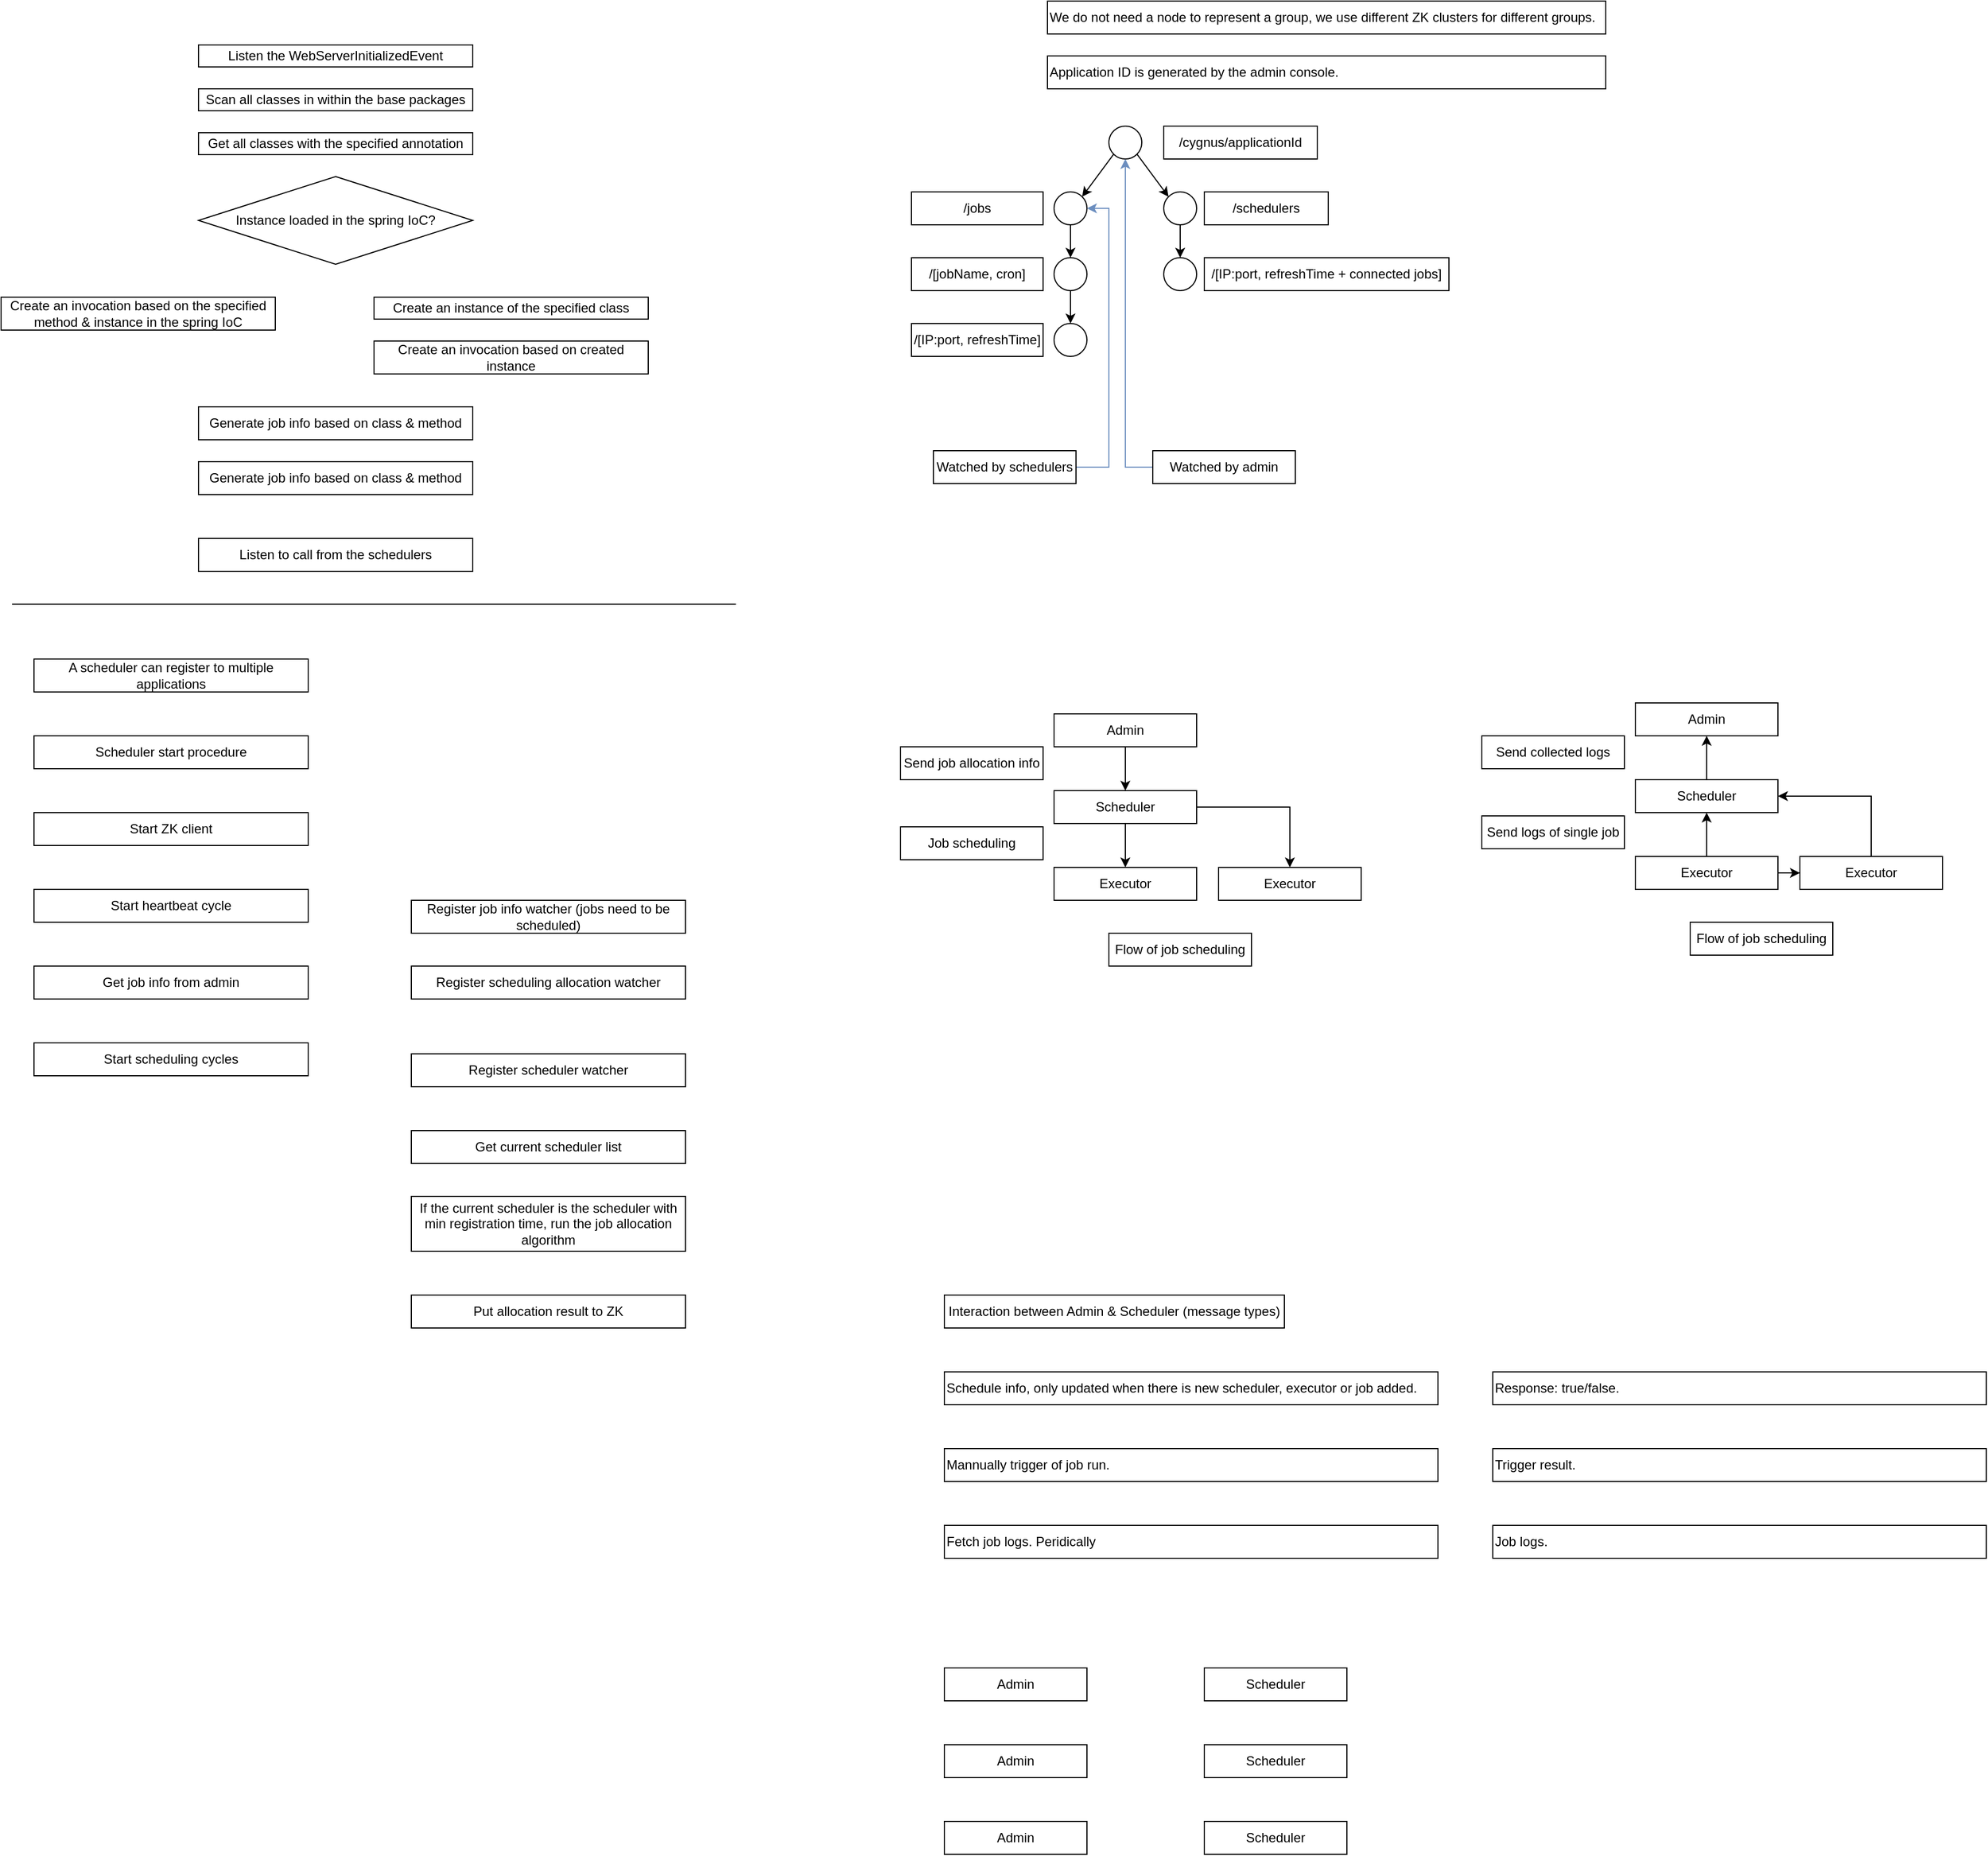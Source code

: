 <mxfile version="21.7.2" type="github">
  <diagram name="第 1 页" id="5EeTXoFenc_YiNX9l1NI">
    <mxGraphModel dx="988" dy="535" grid="1" gridSize="10" guides="1" tooltips="1" connect="1" arrows="1" fold="1" page="1" pageScale="1" pageWidth="827" pageHeight="1169" math="0" shadow="0">
      <root>
        <mxCell id="0" />
        <mxCell id="1" parent="0" />
        <mxCell id="MFsD-34qDo7G34yyTd13-1" value="Listen the&amp;nbsp;WebServerInitializedEvent" style="rounded=0;whiteSpace=wrap;html=1;" parent="1" vertex="1">
          <mxGeometry x="220" y="50" width="250" height="20" as="geometry" />
        </mxCell>
        <mxCell id="MFsD-34qDo7G34yyTd13-4" value="Scan all classes in within the base packages" style="rounded=0;whiteSpace=wrap;html=1;" parent="1" vertex="1">
          <mxGeometry x="220" y="90" width="250" height="20" as="geometry" />
        </mxCell>
        <mxCell id="MFsD-34qDo7G34yyTd13-5" value="Get all classes with the specified annotation" style="rounded=0;whiteSpace=wrap;html=1;" parent="1" vertex="1">
          <mxGeometry x="220" y="130" width="250" height="20" as="geometry" />
        </mxCell>
        <mxCell id="W75cND2qvZO_ZwM8Ezsm-1" value="Create an invocation based on the specified method &amp;amp; instance in the spring IoC" style="rounded=0;whiteSpace=wrap;html=1;" parent="1" vertex="1">
          <mxGeometry x="40" y="280" width="250" height="30" as="geometry" />
        </mxCell>
        <mxCell id="W75cND2qvZO_ZwM8Ezsm-2" value="Instance loaded in the spring IoC?" style="rhombus;whiteSpace=wrap;html=1;" parent="1" vertex="1">
          <mxGeometry x="220" y="170" width="250" height="80" as="geometry" />
        </mxCell>
        <mxCell id="W75cND2qvZO_ZwM8Ezsm-3" value="Create an instance of the specified class" style="rounded=0;whiteSpace=wrap;html=1;" parent="1" vertex="1">
          <mxGeometry x="380" y="280" width="250" height="20" as="geometry" />
        </mxCell>
        <mxCell id="W75cND2qvZO_ZwM8Ezsm-4" value="Create an invocation based on created instance" style="rounded=0;whiteSpace=wrap;html=1;" parent="1" vertex="1">
          <mxGeometry x="380" y="320" width="250" height="30" as="geometry" />
        </mxCell>
        <mxCell id="W75cND2qvZO_ZwM8Ezsm-5" value="Generate job info based on class &amp;amp; method" style="rounded=0;whiteSpace=wrap;html=1;" parent="1" vertex="1">
          <mxGeometry x="220" y="380" width="250" height="30" as="geometry" />
        </mxCell>
        <mxCell id="W75cND2qvZO_ZwM8Ezsm-10" value="Listen to call from the schedulers" style="rounded=0;whiteSpace=wrap;html=1;" parent="1" vertex="1">
          <mxGeometry x="220" y="500" width="250" height="30" as="geometry" />
        </mxCell>
        <mxCell id="DGsf9-MeSTJs5lk7nA3e-1" value="Generate job info based on class &amp;amp; method" style="rounded=0;whiteSpace=wrap;html=1;" parent="1" vertex="1">
          <mxGeometry x="220" y="430" width="250" height="30" as="geometry" />
        </mxCell>
        <mxCell id="4Q25WiTdi54f8AYO-q5Q-1" value="Scheduler start procedure" style="rounded=0;whiteSpace=wrap;html=1;" parent="1" vertex="1">
          <mxGeometry x="70" y="680" width="250" height="30" as="geometry" />
        </mxCell>
        <mxCell id="4Q25WiTdi54f8AYO-q5Q-2" value="" style="endArrow=none;html=1;rounded=0;" parent="1" edge="1">
          <mxGeometry width="50" height="50" relative="1" as="geometry">
            <mxPoint x="50" y="560" as="sourcePoint" />
            <mxPoint x="710" y="560" as="targetPoint" />
          </mxGeometry>
        </mxCell>
        <mxCell id="4Q25WiTdi54f8AYO-q5Q-3" value="Start ZK client" style="rounded=0;whiteSpace=wrap;html=1;" parent="1" vertex="1">
          <mxGeometry x="70" y="750" width="250" height="30" as="geometry" />
        </mxCell>
        <mxCell id="4Q25WiTdi54f8AYO-q5Q-4" value="Get current scheduler list" style="rounded=0;whiteSpace=wrap;html=1;" parent="1" vertex="1">
          <mxGeometry x="414" y="1040" width="250" height="30" as="geometry" />
        </mxCell>
        <mxCell id="4Q25WiTdi54f8AYO-q5Q-5" value="If the current scheduler is the scheduler with min registration time, run the job allocation algorithm" style="rounded=0;whiteSpace=wrap;html=1;" parent="1" vertex="1">
          <mxGeometry x="414" y="1100" width="250" height="50" as="geometry" />
        </mxCell>
        <mxCell id="4Q25WiTdi54f8AYO-q5Q-6" value="Register scheduler watcher" style="rounded=0;whiteSpace=wrap;html=1;" parent="1" vertex="1">
          <mxGeometry x="414" y="970" width="250" height="30" as="geometry" />
        </mxCell>
        <mxCell id="4Q25WiTdi54f8AYO-q5Q-7" value="Start scheduling cycles" style="rounded=0;whiteSpace=wrap;html=1;" parent="1" vertex="1">
          <mxGeometry x="70" y="960" width="250" height="30" as="geometry" />
        </mxCell>
        <mxCell id="4Q25WiTdi54f8AYO-q5Q-8" value="Put allocation result to ZK" style="rounded=0;whiteSpace=wrap;html=1;" parent="1" vertex="1">
          <mxGeometry x="414" y="1190" width="250" height="30" as="geometry" />
        </mxCell>
        <mxCell id="4Q25WiTdi54f8AYO-q5Q-10" value="Register scheduling allocation watcher" style="rounded=0;whiteSpace=wrap;html=1;" parent="1" vertex="1">
          <mxGeometry x="414" y="890" width="250" height="30" as="geometry" />
        </mxCell>
        <mxCell id="4Q25WiTdi54f8AYO-q5Q-11" value="Get job info from admin" style="rounded=0;whiteSpace=wrap;html=1;" parent="1" vertex="1">
          <mxGeometry x="70" y="890" width="250" height="30" as="geometry" />
        </mxCell>
        <mxCell id="4Q25WiTdi54f8AYO-q5Q-12" value="Register job info watcher (jobs need to be scheduled)" style="rounded=0;whiteSpace=wrap;html=1;" parent="1" vertex="1">
          <mxGeometry x="414" y="830" width="250" height="30" as="geometry" />
        </mxCell>
        <mxCell id="4Q25WiTdi54f8AYO-q5Q-13" value="Start heartbeat cycle" style="rounded=0;whiteSpace=wrap;html=1;" parent="1" vertex="1">
          <mxGeometry x="70" y="820" width="250" height="30" as="geometry" />
        </mxCell>
        <mxCell id="pBQQWS3VcoQOjUSulyyc-5" style="rounded=0;orthogonalLoop=1;jettySize=auto;html=1;exitX=0;exitY=1;exitDx=0;exitDy=0;entryX=1;entryY=0;entryDx=0;entryDy=0;" parent="1" source="pBQQWS3VcoQOjUSulyyc-2" target="pBQQWS3VcoQOjUSulyyc-4" edge="1">
          <mxGeometry relative="1" as="geometry" />
        </mxCell>
        <mxCell id="pBQQWS3VcoQOjUSulyyc-7" style="rounded=0;orthogonalLoop=1;jettySize=auto;html=1;exitX=1;exitY=1;exitDx=0;exitDy=0;entryX=0;entryY=0;entryDx=0;entryDy=0;" parent="1" source="pBQQWS3VcoQOjUSulyyc-2" target="pBQQWS3VcoQOjUSulyyc-6" edge="1">
          <mxGeometry relative="1" as="geometry" />
        </mxCell>
        <mxCell id="pBQQWS3VcoQOjUSulyyc-2" value="" style="ellipse;whiteSpace=wrap;html=1;aspect=fixed;" parent="1" vertex="1">
          <mxGeometry x="1050" y="124" width="30" height="30" as="geometry" />
        </mxCell>
        <mxCell id="pBQQWS3VcoQOjUSulyyc-3" value="/cygnus/applicationId" style="rounded=0;whiteSpace=wrap;html=1;" parent="1" vertex="1">
          <mxGeometry x="1100" y="124" width="140" height="30" as="geometry" />
        </mxCell>
        <mxCell id="pBQQWS3VcoQOjUSulyyc-12" style="edgeStyle=orthogonalEdgeStyle;rounded=0;orthogonalLoop=1;jettySize=auto;html=1;exitX=0.5;exitY=1;exitDx=0;exitDy=0;entryX=0.5;entryY=0;entryDx=0;entryDy=0;" parent="1" source="pBQQWS3VcoQOjUSulyyc-4" target="pBQQWS3VcoQOjUSulyyc-11" edge="1">
          <mxGeometry relative="1" as="geometry" />
        </mxCell>
        <mxCell id="pBQQWS3VcoQOjUSulyyc-4" value="" style="ellipse;whiteSpace=wrap;html=1;aspect=fixed;" parent="1" vertex="1">
          <mxGeometry x="1000" y="184" width="30" height="30" as="geometry" />
        </mxCell>
        <mxCell id="pBQQWS3VcoQOjUSulyyc-24" style="edgeStyle=orthogonalEdgeStyle;rounded=0;orthogonalLoop=1;jettySize=auto;html=1;exitX=0.5;exitY=1;exitDx=0;exitDy=0;entryX=0.5;entryY=0;entryDx=0;entryDy=0;" parent="1" source="pBQQWS3VcoQOjUSulyyc-6" target="pBQQWS3VcoQOjUSulyyc-23" edge="1">
          <mxGeometry relative="1" as="geometry" />
        </mxCell>
        <mxCell id="pBQQWS3VcoQOjUSulyyc-6" value="" style="ellipse;whiteSpace=wrap;html=1;aspect=fixed;" parent="1" vertex="1">
          <mxGeometry x="1100" y="184" width="30" height="30" as="geometry" />
        </mxCell>
        <mxCell id="pBQQWS3VcoQOjUSulyyc-8" value="/jobs" style="rounded=0;whiteSpace=wrap;html=1;" parent="1" vertex="1">
          <mxGeometry x="870" y="184" width="120" height="30" as="geometry" />
        </mxCell>
        <mxCell id="pBQQWS3VcoQOjUSulyyc-10" value="/schedulers" style="rounded=0;whiteSpace=wrap;html=1;" parent="1" vertex="1">
          <mxGeometry x="1137" y="184" width="113" height="30" as="geometry" />
        </mxCell>
        <mxCell id="pBQQWS3VcoQOjUSulyyc-15" style="edgeStyle=orthogonalEdgeStyle;rounded=0;orthogonalLoop=1;jettySize=auto;html=1;exitX=0.5;exitY=1;exitDx=0;exitDy=0;entryX=0.5;entryY=0;entryDx=0;entryDy=0;" parent="1" source="pBQQWS3VcoQOjUSulyyc-11" target="pBQQWS3VcoQOjUSulyyc-14" edge="1">
          <mxGeometry relative="1" as="geometry" />
        </mxCell>
        <mxCell id="pBQQWS3VcoQOjUSulyyc-11" value="" style="ellipse;whiteSpace=wrap;html=1;aspect=fixed;" parent="1" vertex="1">
          <mxGeometry x="1000" y="244" width="30" height="30" as="geometry" />
        </mxCell>
        <mxCell id="pBQQWS3VcoQOjUSulyyc-14" value="" style="ellipse;whiteSpace=wrap;html=1;aspect=fixed;" parent="1" vertex="1">
          <mxGeometry x="1000" y="304" width="30" height="30" as="geometry" />
        </mxCell>
        <mxCell id="pBQQWS3VcoQOjUSulyyc-16" value="/[jobName, cron]" style="rounded=0;whiteSpace=wrap;html=1;" parent="1" vertex="1">
          <mxGeometry x="870" y="244" width="120" height="30" as="geometry" />
        </mxCell>
        <mxCell id="pBQQWS3VcoQOjUSulyyc-19" value="We do not need a node to represent a group, we use different ZK clusters for different groups." style="rounded=0;whiteSpace=wrap;html=1;align=left;" parent="1" vertex="1">
          <mxGeometry x="994" y="10" width="509" height="30" as="geometry" />
        </mxCell>
        <mxCell id="pBQQWS3VcoQOjUSulyyc-22" value="/[IP:port, refreshTime]" style="rounded=0;whiteSpace=wrap;html=1;" parent="1" vertex="1">
          <mxGeometry x="870" y="304" width="120" height="30" as="geometry" />
        </mxCell>
        <mxCell id="pBQQWS3VcoQOjUSulyyc-23" value="" style="ellipse;whiteSpace=wrap;html=1;aspect=fixed;" parent="1" vertex="1">
          <mxGeometry x="1100" y="244" width="30" height="30" as="geometry" />
        </mxCell>
        <mxCell id="pBQQWS3VcoQOjUSulyyc-33" value="A scheduler can register to multiple applications" style="rounded=0;whiteSpace=wrap;html=1;" parent="1" vertex="1">
          <mxGeometry x="70" y="610" width="250" height="30" as="geometry" />
        </mxCell>
        <mxCell id="QsFEnTBMGscoWcGjqfU7-1" value="/[IP:port, refreshTime + connected jobs]" style="rounded=0;whiteSpace=wrap;html=1;" parent="1" vertex="1">
          <mxGeometry x="1137" y="244" width="223" height="30" as="geometry" />
        </mxCell>
        <mxCell id="QsFEnTBMGscoWcGjqfU7-2" value="Application ID is generated by the admin console." style="rounded=0;whiteSpace=wrap;html=1;align=left;" parent="1" vertex="1">
          <mxGeometry x="994" y="60" width="509" height="30" as="geometry" />
        </mxCell>
        <mxCell id="QsFEnTBMGscoWcGjqfU7-6" style="edgeStyle=orthogonalEdgeStyle;rounded=0;orthogonalLoop=1;jettySize=auto;html=1;exitX=1;exitY=0.5;exitDx=0;exitDy=0;entryX=1;entryY=0.5;entryDx=0;entryDy=0;fillColor=#dae8fc;strokeColor=#6c8ebf;" parent="1" source="QsFEnTBMGscoWcGjqfU7-3" target="pBQQWS3VcoQOjUSulyyc-4" edge="1">
          <mxGeometry relative="1" as="geometry" />
        </mxCell>
        <mxCell id="QsFEnTBMGscoWcGjqfU7-3" value="Watched by schedulers" style="rounded=0;whiteSpace=wrap;html=1;" parent="1" vertex="1">
          <mxGeometry x="890" y="420" width="130" height="30" as="geometry" />
        </mxCell>
        <mxCell id="QsFEnTBMGscoWcGjqfU7-8" style="edgeStyle=orthogonalEdgeStyle;rounded=0;orthogonalLoop=1;jettySize=auto;html=1;exitX=0;exitY=0.5;exitDx=0;exitDy=0;entryX=0.5;entryY=1;entryDx=0;entryDy=0;fillColor=#dae8fc;strokeColor=#6c8ebf;" parent="1" source="QsFEnTBMGscoWcGjqfU7-7" target="pBQQWS3VcoQOjUSulyyc-2" edge="1">
          <mxGeometry relative="1" as="geometry" />
        </mxCell>
        <mxCell id="QsFEnTBMGscoWcGjqfU7-7" value="Watched by admin" style="rounded=0;whiteSpace=wrap;html=1;" parent="1" vertex="1">
          <mxGeometry x="1090" y="420" width="130" height="30" as="geometry" />
        </mxCell>
        <mxCell id="Dp9xP11dtMqaC-6ADBGW-4" style="edgeStyle=orthogonalEdgeStyle;rounded=0;orthogonalLoop=1;jettySize=auto;html=1;exitX=0.5;exitY=1;exitDx=0;exitDy=0;" parent="1" source="Dp9xP11dtMqaC-6ADBGW-1" target="Dp9xP11dtMqaC-6ADBGW-2" edge="1">
          <mxGeometry relative="1" as="geometry" />
        </mxCell>
        <mxCell id="Dp9xP11dtMqaC-6ADBGW-1" value="Admin" style="rounded=0;whiteSpace=wrap;html=1;" parent="1" vertex="1">
          <mxGeometry x="1000" y="660" width="130" height="30" as="geometry" />
        </mxCell>
        <mxCell id="Dp9xP11dtMqaC-6ADBGW-5" style="edgeStyle=orthogonalEdgeStyle;rounded=0;orthogonalLoop=1;jettySize=auto;html=1;exitX=0.5;exitY=1;exitDx=0;exitDy=0;" parent="1" source="Dp9xP11dtMqaC-6ADBGW-2" target="Dp9xP11dtMqaC-6ADBGW-3" edge="1">
          <mxGeometry relative="1" as="geometry" />
        </mxCell>
        <mxCell id="Dp9xP11dtMqaC-6ADBGW-7" style="edgeStyle=orthogonalEdgeStyle;rounded=0;orthogonalLoop=1;jettySize=auto;html=1;exitX=1;exitY=0.5;exitDx=0;exitDy=0;" parent="1" source="Dp9xP11dtMqaC-6ADBGW-2" target="Dp9xP11dtMqaC-6ADBGW-6" edge="1">
          <mxGeometry relative="1" as="geometry" />
        </mxCell>
        <mxCell id="Dp9xP11dtMqaC-6ADBGW-2" value="Scheduler" style="rounded=0;whiteSpace=wrap;html=1;" parent="1" vertex="1">
          <mxGeometry x="1000" y="730" width="130" height="30" as="geometry" />
        </mxCell>
        <mxCell id="Dp9xP11dtMqaC-6ADBGW-3" value="Executor" style="rounded=0;whiteSpace=wrap;html=1;" parent="1" vertex="1">
          <mxGeometry x="1000" y="800" width="130" height="30" as="geometry" />
        </mxCell>
        <mxCell id="Dp9xP11dtMqaC-6ADBGW-6" value="Executor" style="rounded=0;whiteSpace=wrap;html=1;" parent="1" vertex="1">
          <mxGeometry x="1150" y="800" width="130" height="30" as="geometry" />
        </mxCell>
        <mxCell id="Dp9xP11dtMqaC-6ADBGW-8" value="Flow of job scheduling" style="rounded=0;whiteSpace=wrap;html=1;" parent="1" vertex="1">
          <mxGeometry x="1050" y="860" width="130" height="30" as="geometry" />
        </mxCell>
        <mxCell id="Dp9xP11dtMqaC-6ADBGW-9" value="Send job allocation info" style="rounded=0;whiteSpace=wrap;html=1;" parent="1" vertex="1">
          <mxGeometry x="860" y="690" width="130" height="30" as="geometry" />
        </mxCell>
        <mxCell id="Dp9xP11dtMqaC-6ADBGW-10" value="Job scheduling" style="rounded=0;whiteSpace=wrap;html=1;" parent="1" vertex="1">
          <mxGeometry x="860" y="763" width="130" height="30" as="geometry" />
        </mxCell>
        <mxCell id="Dp9xP11dtMqaC-6ADBGW-12" value="Admin" style="rounded=0;whiteSpace=wrap;html=1;" parent="1" vertex="1">
          <mxGeometry x="1530" y="650" width="130" height="30" as="geometry" />
        </mxCell>
        <mxCell id="Dp9xP11dtMqaC-6ADBGW-24" style="edgeStyle=orthogonalEdgeStyle;rounded=0;orthogonalLoop=1;jettySize=auto;html=1;exitX=0.5;exitY=0;exitDx=0;exitDy=0;entryX=0.5;entryY=1;entryDx=0;entryDy=0;" parent="1" source="Dp9xP11dtMqaC-6ADBGW-15" target="Dp9xP11dtMqaC-6ADBGW-12" edge="1">
          <mxGeometry relative="1" as="geometry" />
        </mxCell>
        <mxCell id="Dp9xP11dtMqaC-6ADBGW-15" value="Scheduler" style="rounded=0;whiteSpace=wrap;html=1;" parent="1" vertex="1">
          <mxGeometry x="1530" y="720" width="130" height="30" as="geometry" />
        </mxCell>
        <mxCell id="Dp9xP11dtMqaC-6ADBGW-21" style="edgeStyle=orthogonalEdgeStyle;rounded=0;orthogonalLoop=1;jettySize=auto;html=1;exitX=1;exitY=0.5;exitDx=0;exitDy=0;" parent="1" source="Dp9xP11dtMqaC-6ADBGW-16" target="Dp9xP11dtMqaC-6ADBGW-17" edge="1">
          <mxGeometry relative="1" as="geometry" />
        </mxCell>
        <mxCell id="Dp9xP11dtMqaC-6ADBGW-23" style="edgeStyle=orthogonalEdgeStyle;rounded=0;orthogonalLoop=1;jettySize=auto;html=1;exitX=0.5;exitY=0;exitDx=0;exitDy=0;" parent="1" source="Dp9xP11dtMqaC-6ADBGW-16" target="Dp9xP11dtMqaC-6ADBGW-15" edge="1">
          <mxGeometry relative="1" as="geometry" />
        </mxCell>
        <mxCell id="Dp9xP11dtMqaC-6ADBGW-16" value="Executor" style="rounded=0;whiteSpace=wrap;html=1;" parent="1" vertex="1">
          <mxGeometry x="1530" y="790" width="130" height="30" as="geometry" />
        </mxCell>
        <mxCell id="Dp9xP11dtMqaC-6ADBGW-22" style="edgeStyle=orthogonalEdgeStyle;rounded=0;orthogonalLoop=1;jettySize=auto;html=1;exitX=0.5;exitY=0;exitDx=0;exitDy=0;entryX=1;entryY=0.5;entryDx=0;entryDy=0;" parent="1" source="Dp9xP11dtMqaC-6ADBGW-17" target="Dp9xP11dtMqaC-6ADBGW-15" edge="1">
          <mxGeometry relative="1" as="geometry" />
        </mxCell>
        <mxCell id="Dp9xP11dtMqaC-6ADBGW-17" value="Executor" style="rounded=0;whiteSpace=wrap;html=1;" parent="1" vertex="1">
          <mxGeometry x="1680" y="790" width="130" height="30" as="geometry" />
        </mxCell>
        <mxCell id="Dp9xP11dtMqaC-6ADBGW-18" value="Flow of job scheduling" style="rounded=0;whiteSpace=wrap;html=1;" parent="1" vertex="1">
          <mxGeometry x="1580" y="850" width="130" height="30" as="geometry" />
        </mxCell>
        <mxCell id="Dp9xP11dtMqaC-6ADBGW-19" value="Send collected logs" style="rounded=0;whiteSpace=wrap;html=1;" parent="1" vertex="1">
          <mxGeometry x="1390" y="680" width="130" height="30" as="geometry" />
        </mxCell>
        <mxCell id="Dp9xP11dtMqaC-6ADBGW-20" value="Send logs of single job" style="rounded=0;whiteSpace=wrap;html=1;" parent="1" vertex="1">
          <mxGeometry x="1390" y="753" width="130" height="30" as="geometry" />
        </mxCell>
        <mxCell id="HlNk3kSOHHy-lMkBoKm--3" value="Interaction between Admin &amp;amp; Scheduler (message types)" style="rounded=0;whiteSpace=wrap;html=1;" vertex="1" parent="1">
          <mxGeometry x="900" y="1190" width="310" height="30" as="geometry" />
        </mxCell>
        <mxCell id="HlNk3kSOHHy-lMkBoKm--5" value="Schedule info, only updated when there is new scheduler, executor or job added." style="rounded=0;whiteSpace=wrap;html=1;align=left;" vertex="1" parent="1">
          <mxGeometry x="900" y="1260" width="450" height="30" as="geometry" />
        </mxCell>
        <mxCell id="HlNk3kSOHHy-lMkBoKm--6" value="Mannually trigger of job run." style="rounded=0;whiteSpace=wrap;html=1;align=left;" vertex="1" parent="1">
          <mxGeometry x="900" y="1330" width="450" height="30" as="geometry" />
        </mxCell>
        <mxCell id="HlNk3kSOHHy-lMkBoKm--7" value="Response: true/false." style="rounded=0;whiteSpace=wrap;html=1;align=left;" vertex="1" parent="1">
          <mxGeometry x="1400" y="1260" width="450" height="30" as="geometry" />
        </mxCell>
        <mxCell id="HlNk3kSOHHy-lMkBoKm--8" value="Trigger result." style="rounded=0;whiteSpace=wrap;html=1;align=left;" vertex="1" parent="1">
          <mxGeometry x="1400" y="1330" width="450" height="30" as="geometry" />
        </mxCell>
        <mxCell id="HlNk3kSOHHy-lMkBoKm--9" value="Fetch job logs. Peridically" style="rounded=0;whiteSpace=wrap;html=1;align=left;" vertex="1" parent="1">
          <mxGeometry x="900" y="1400" width="450" height="30" as="geometry" />
        </mxCell>
        <mxCell id="HlNk3kSOHHy-lMkBoKm--10" value="Job logs." style="rounded=0;whiteSpace=wrap;html=1;align=left;" vertex="1" parent="1">
          <mxGeometry x="1400" y="1400" width="450" height="30" as="geometry" />
        </mxCell>
        <mxCell id="HlNk3kSOHHy-lMkBoKm--11" value="Admin" style="rounded=0;whiteSpace=wrap;html=1;" vertex="1" parent="1">
          <mxGeometry x="900" y="1530" width="130" height="30" as="geometry" />
        </mxCell>
        <mxCell id="HlNk3kSOHHy-lMkBoKm--12" value="Scheduler" style="rounded=0;whiteSpace=wrap;html=1;" vertex="1" parent="1">
          <mxGeometry x="1137" y="1530" width="130" height="30" as="geometry" />
        </mxCell>
        <mxCell id="HlNk3kSOHHy-lMkBoKm--13" value="Admin" style="rounded=0;whiteSpace=wrap;html=1;" vertex="1" parent="1">
          <mxGeometry x="900" y="1600" width="130" height="30" as="geometry" />
        </mxCell>
        <mxCell id="HlNk3kSOHHy-lMkBoKm--14" value="Admin" style="rounded=0;whiteSpace=wrap;html=1;" vertex="1" parent="1">
          <mxGeometry x="900" y="1670" width="130" height="30" as="geometry" />
        </mxCell>
        <mxCell id="HlNk3kSOHHy-lMkBoKm--15" value="Scheduler" style="rounded=0;whiteSpace=wrap;html=1;" vertex="1" parent="1">
          <mxGeometry x="1137" y="1600" width="130" height="30" as="geometry" />
        </mxCell>
        <mxCell id="HlNk3kSOHHy-lMkBoKm--16" value="Scheduler" style="rounded=0;whiteSpace=wrap;html=1;" vertex="1" parent="1">
          <mxGeometry x="1137" y="1670" width="130" height="30" as="geometry" />
        </mxCell>
      </root>
    </mxGraphModel>
  </diagram>
</mxfile>
